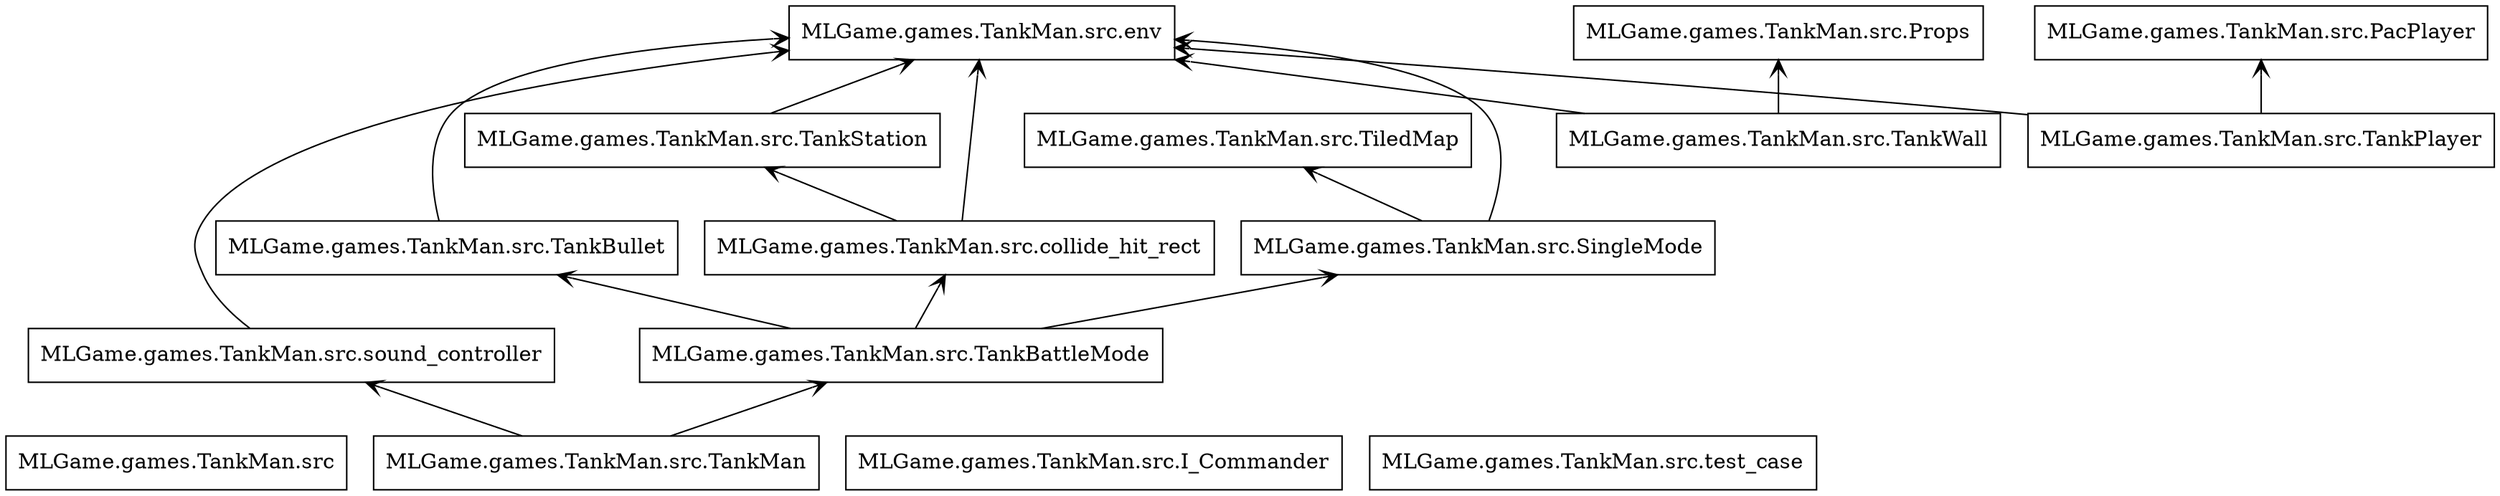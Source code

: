 digraph "packages" {
rankdir=BT
charset="utf-8"
"MLGame.games.TankMan.src" [color="black", label="MLGame.games.TankMan.src", shape="box", style="solid"];
"MLGame.games.TankMan.src.TankBattleMode" [color="black", label="MLGame.games.TankMan.src.TankBattleMode", shape="box", style="solid"];
"MLGame.games.TankMan.src.TankBullet" [color="black", label="MLGame.games.TankMan.src.TankBullet", shape="box", style="solid"];
"MLGame.games.TankMan.src.SingleMode" [color="black", label="MLGame.games.TankMan.src.SingleMode", shape="box", style="solid"];
"MLGame.games.TankMan.src.I_Commander" [color="black", label="MLGame.games.TankMan.src.I_Commander", shape="box", style="solid"];
"MLGame.games.TankMan.src.TankWall" [color="black", label="MLGame.games.TankMan.src.TankWall", shape="box", style="solid"];
"MLGame.games.TankMan.src.PacPlayer" [color="black", label="MLGame.games.TankMan.src.PacPlayer", shape="box", style="solid"];
"MLGame.games.TankMan.src.Props" [color="black", label="MLGame.games.TankMan.src.Props", shape="box", style="solid"];
"MLGame.games.TankMan.src.TankStation" [color="black", label="MLGame.games.TankMan.src.TankStation", shape="box", style="solid"];
"MLGame.games.TankMan.src.TankMan" [color="black", label="MLGame.games.TankMan.src.TankMan", shape="box", style="solid"];
"MLGame.games.TankMan.src.TiledMap" [color="black", label="MLGame.games.TankMan.src.TiledMap", shape="box", style="solid"];
"MLGame.games.TankMan.src.TankPlayer" [color="black", label="MLGame.games.TankMan.src.TankPlayer", shape="box", style="solid"];
"MLGame.games.TankMan.src.collide_hit_rect" [color="black", label="MLGame.games.TankMan.src.collide_hit_rect", shape="box", style="solid"];
"MLGame.games.TankMan.src.env" [color="black", label="MLGame.games.TankMan.src.env", shape="box", style="solid"];
"MLGame.games.TankMan.src.sound_controller" [color="black", label="MLGame.games.TankMan.src.sound_controller", shape="box", style="solid"];
"MLGame.games.TankMan.src.test_case" [color="black", label="MLGame.games.TankMan.src.test_case", shape="box", style="solid"];
"MLGame.games.TankMan.src.TankBattleMode" -> "MLGame.games.TankMan.src.TankBullet" [arrowhead="open", arrowtail="none"];
"MLGame.games.TankMan.src.TankBattleMode" -> "MLGame.games.TankMan.src.SingleMode" [arrowhead="open", arrowtail="none"];
"MLGame.games.TankMan.src.TankBattleMode" -> "MLGame.games.TankMan.src.collide_hit_rect" [arrowhead="open", arrowtail="none"];
"MLGame.games.TankMan.src.TankBullet" -> "MLGame.games.TankMan.src.env" [arrowhead="open", arrowtail="none"];
"MLGame.games.TankMan.src.SingleMode" -> "MLGame.games.TankMan.src.TiledMap" [arrowhead="open", arrowtail="none"];
"MLGame.games.TankMan.src.SingleMode" -> "MLGame.games.TankMan.src.env" [arrowhead="open", arrowtail="none"];
"MLGame.games.TankMan.src.TankWall" -> "MLGame.games.TankMan.src.Props" [arrowhead="open", arrowtail="none"];
"MLGame.games.TankMan.src.TankWall" -> "MLGame.games.TankMan.src.env" [arrowhead="open", arrowtail="none"];
"MLGame.games.TankMan.src.TankStation" -> "MLGame.games.TankMan.src.env" [arrowhead="open", arrowtail="none"];
"MLGame.games.TankMan.src.TankMan" -> "MLGame.games.TankMan.src.TankBattleMode" [arrowhead="open", arrowtail="none"];
"MLGame.games.TankMan.src.TankMan" -> "MLGame.games.TankMan.src.sound_controller" [arrowhead="open", arrowtail="none"];
"MLGame.games.TankMan.src.TankPlayer" -> "MLGame.games.TankMan.src.PacPlayer" [arrowhead="open", arrowtail="none"];
"MLGame.games.TankMan.src.TankPlayer" -> "MLGame.games.TankMan.src.env" [arrowhead="open", arrowtail="none"];
"MLGame.games.TankMan.src.collide_hit_rect" -> "MLGame.games.TankMan.src.TankStation" [arrowhead="open", arrowtail="none"];
"MLGame.games.TankMan.src.collide_hit_rect" -> "MLGame.games.TankMan.src.env" [arrowhead="open", arrowtail="none"];
"MLGame.games.TankMan.src.sound_controller" -> "MLGame.games.TankMan.src.env" [arrowhead="open", arrowtail="none"];
}

